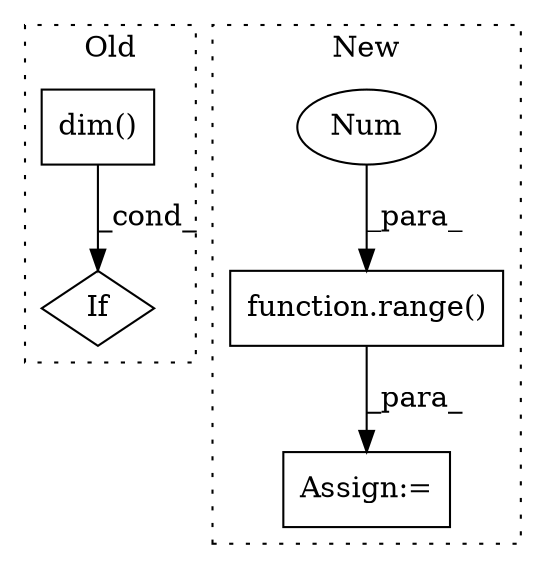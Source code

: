 digraph G {
subgraph cluster0 {
1 [label="dim()" a="75" s="3021" l="13" shape="box"];
5 [label="If" a="96" s="3018" l="3" shape="diamond"];
label = "Old";
style="dotted";
}
subgraph cluster1 {
2 [label="function.range()" a="75" s="2717,2738" l="6,1" shape="box"];
3 [label="Assign:=" a="68" s="2752" l="3" shape="box"];
4 [label="Num" a="76" s="2723" l="1" shape="ellipse"];
label = "New";
style="dotted";
}
1 -> 5 [label="_cond_"];
2 -> 3 [label="_para_"];
4 -> 2 [label="_para_"];
}